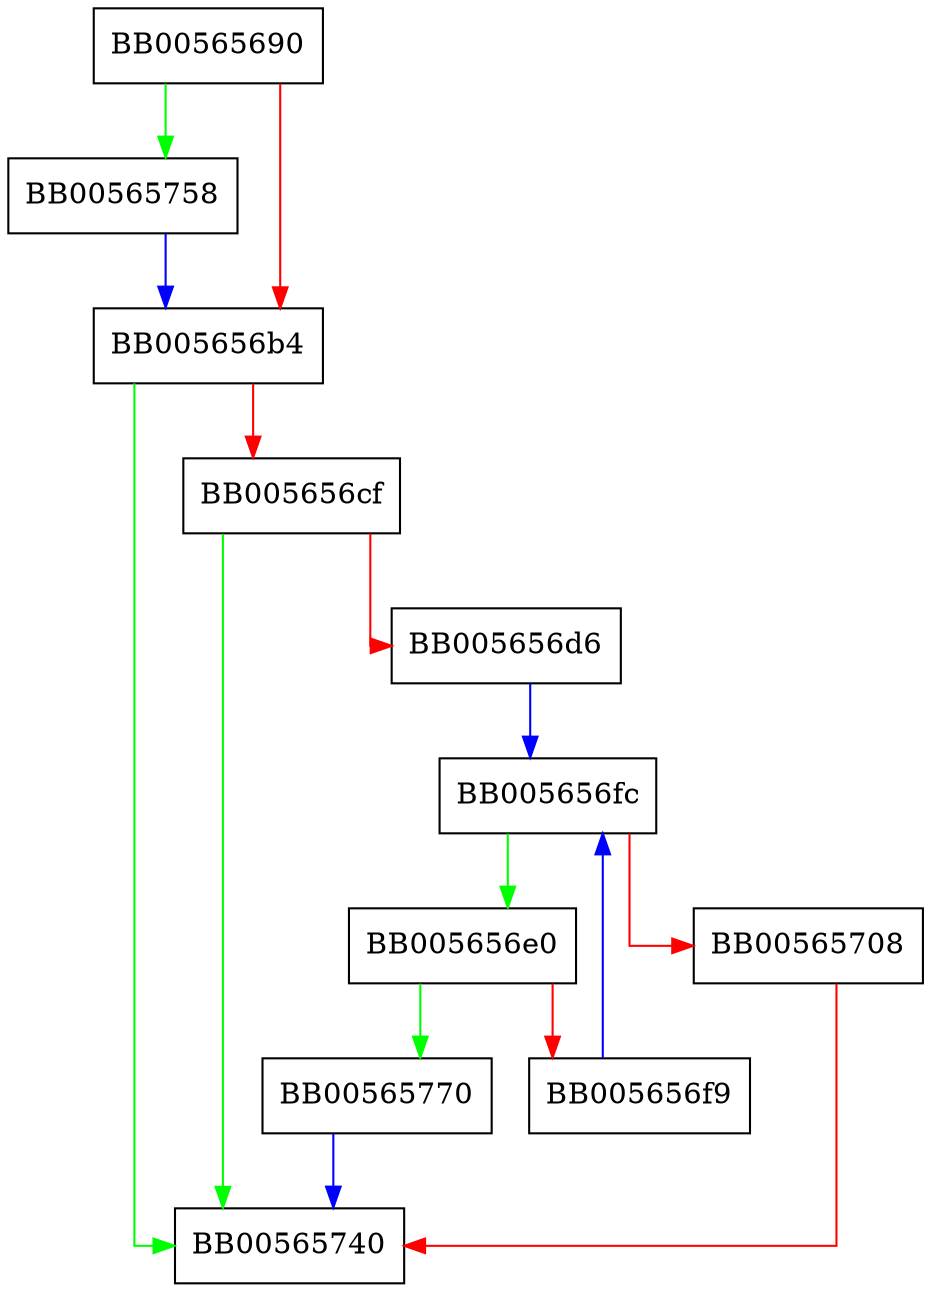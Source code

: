 digraph ossl_cms_AuthEnvelopedData_init_bio {
  node [shape="box"];
  graph [splines=ortho];
  BB00565690 -> BB00565758 [color="green"];
  BB00565690 -> BB005656b4 [color="red"];
  BB005656b4 -> BB00565740 [color="green"];
  BB005656b4 -> BB005656cf [color="red"];
  BB005656cf -> BB00565740 [color="green"];
  BB005656cf -> BB005656d6 [color="red"];
  BB005656d6 -> BB005656fc [color="blue"];
  BB005656e0 -> BB00565770 [color="green"];
  BB005656e0 -> BB005656f9 [color="red"];
  BB005656f9 -> BB005656fc [color="blue"];
  BB005656fc -> BB005656e0 [color="green"];
  BB005656fc -> BB00565708 [color="red"];
  BB00565708 -> BB00565740 [color="red"];
  BB00565758 -> BB005656b4 [color="blue"];
  BB00565770 -> BB00565740 [color="blue"];
}